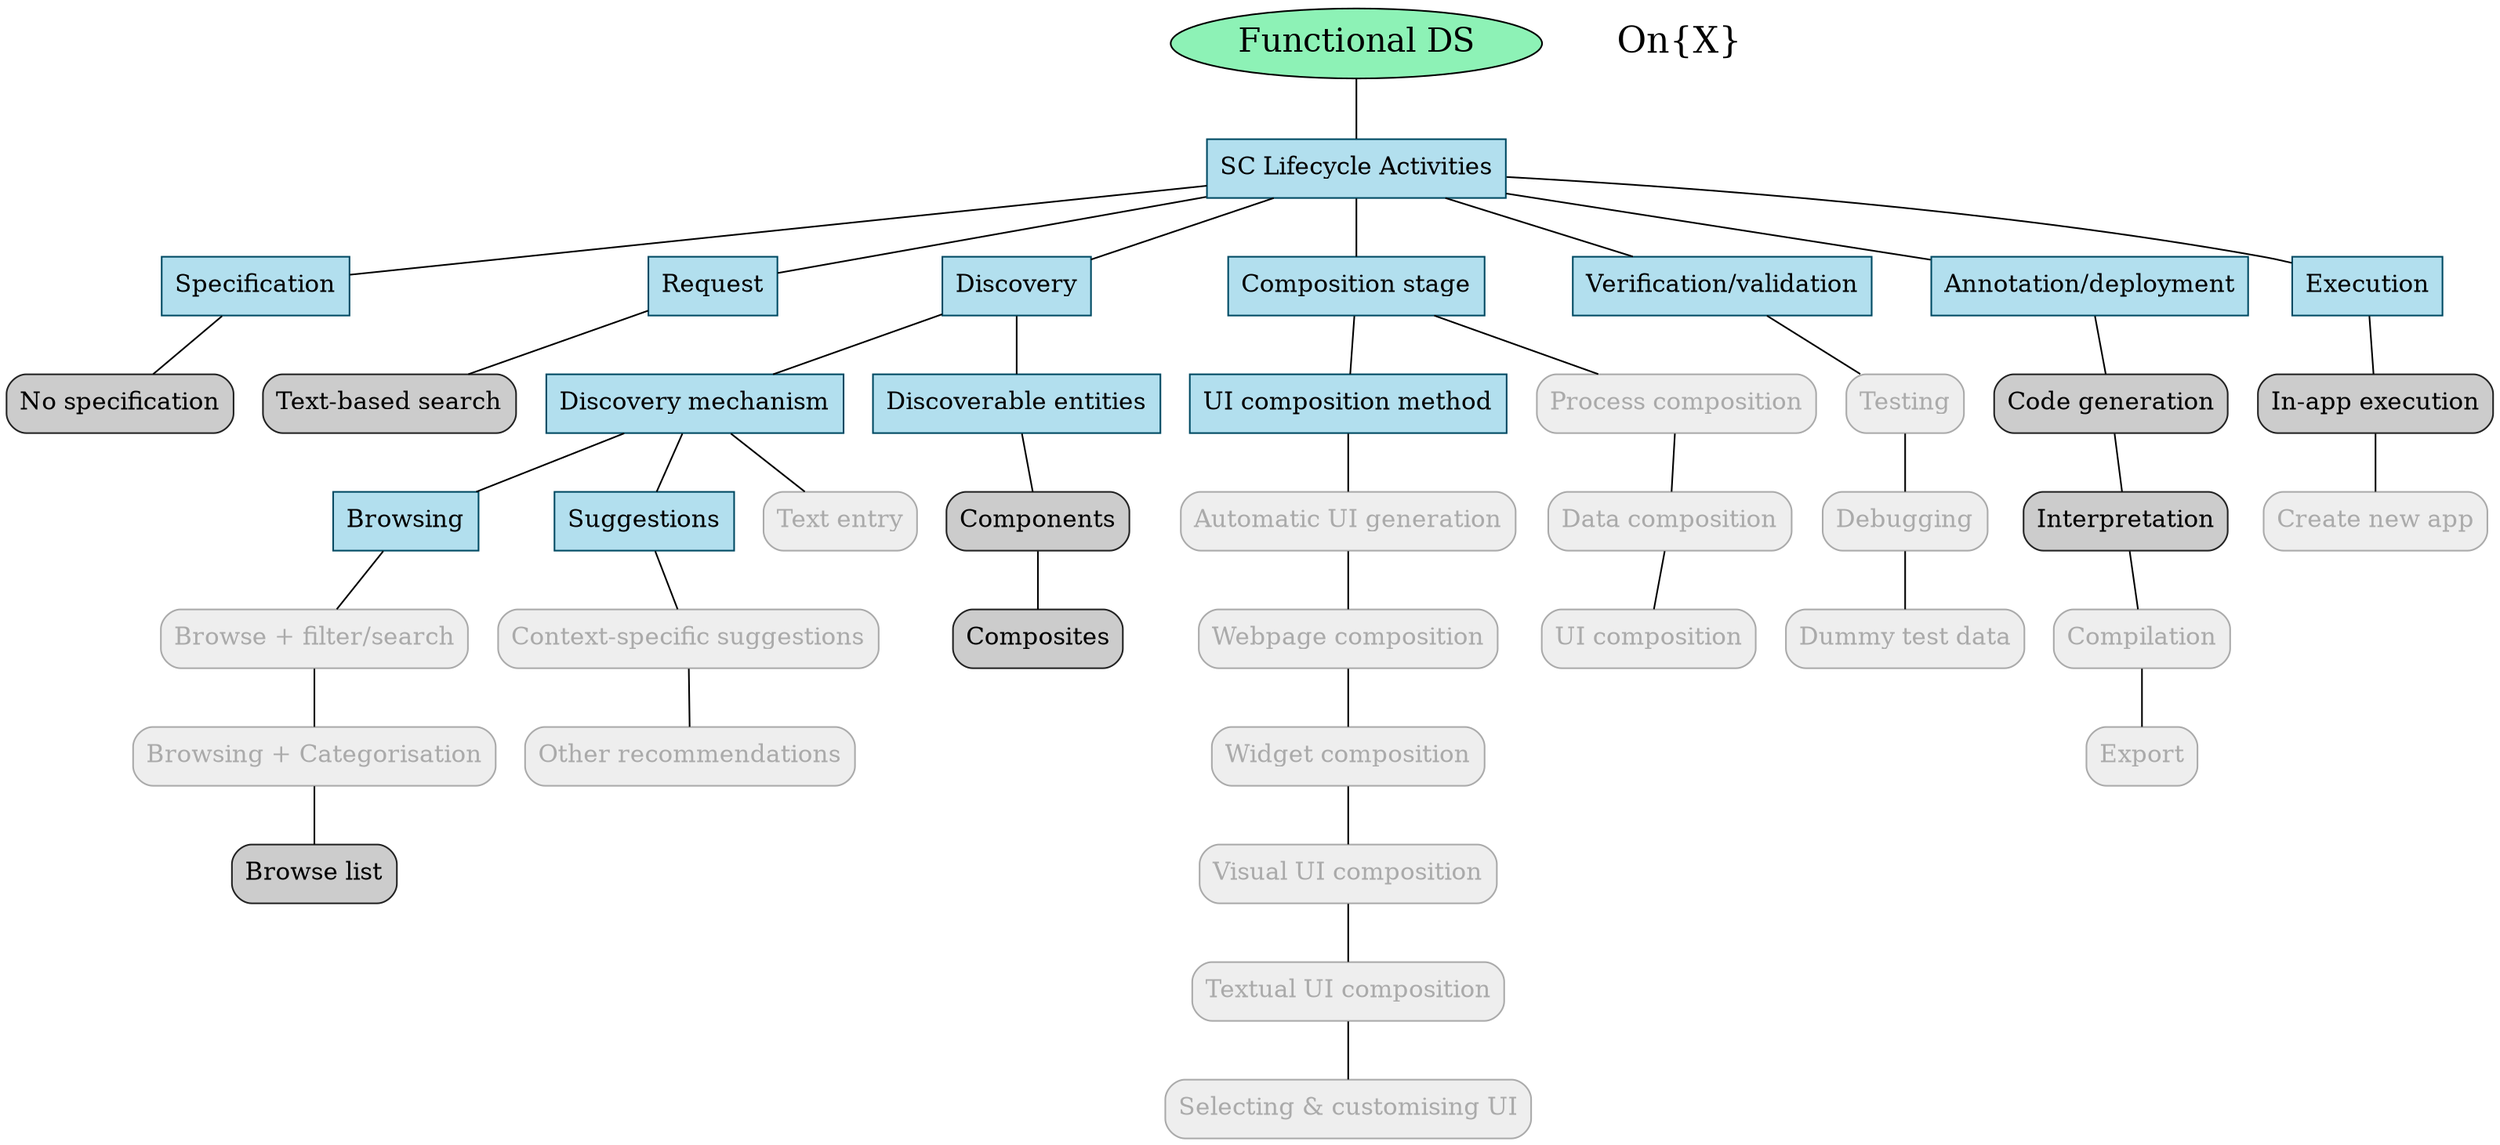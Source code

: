 digraph output {node [color="047b35",fillcolor="#8df2b6",style=filled fontsize="20"];
"Functional DS"node [color="#FFFFFF",fillcolor="#FFFFFF",style=filled, fontcolor="#000000" fontsize="22"]; 
 "On{X}" 



node[shape=box,color="#004a63",fillcolor=lightblue2,style=filled fontsize="15"];
"SC Lifecycle Activities","Specification","Request","Discovery","Discovery mechanism","Discoverable entities","Composition stage","UI composition method","Verification/validation","Annotation/deployment","Execution","Browsing","Suggestions"

node [color="#222222", style="rounded,filled", shape=rect, fontcolor="#000000", fillcolor="#CCCCCC"];
"Text-based search","Components","Composites","Code generation","Interpretation","No specification","In-app execution","Browse list"

node [color="#AAAAAA", style="rounded,filled", shape=rect, fontcolor="#AAAAAA", fillcolor="#EEEEEE"];
"Browse + filter/search","Browsing + Categorisation","Process composition","Data composition","Automatic UI generation","Webpage composition","Widget composition","Visual UI composition","Textual UI composition","Testing","Debugging","Compilation","Export","Create new app","Dummy test data","Context-specific suggestions","Other recommendations","Text entry","Selecting & customising UI","UI composition"



"Functional DS"->"SC Lifecycle Activities" [arrowhead=none]
"SC Lifecycle Activities"->"Specification" [arrowhead=none]
"SC Lifecycle Activities"->"Request" [arrowhead=none]
"SC Lifecycle Activities"->"Discovery" [arrowhead=none]
"Discovery"->"Discovery mechanism" [arrowhead=none]
"Discovery"->"Discoverable entities" [arrowhead=none]
"SC Lifecycle Activities"->"Composition stage" [arrowhead=none]
"Composition stage"->"UI composition method" [arrowhead=none]
"SC Lifecycle Activities"->"Verification/validation" [arrowhead=none]
"SC Lifecycle Activities"->"Annotation/deployment" [arrowhead=none]
"SC Lifecycle Activities"->"Execution" [arrowhead=none]
"Discovery mechanism"->"Browsing" [arrowhead=none]
"Discovery mechanism"->"Suggestions" [arrowhead=none]
"Request"->"Text-based search" [arrowhead=none]
"Browsing"->"Browse + filter/search"->"Browsing + Categorisation"->"Browse list" [arrowhead=none]
"Discoverable entities"->"Components"->"Composites" [arrowhead=none]
"Composition stage"->"Process composition"->"Data composition"->"UI composition" [arrowhead=none]
"UI composition method"->"Automatic UI generation"->"Webpage composition"->"Widget composition"->"Visual UI composition"->"Textual UI composition"->"Selecting & customising UI" [arrowhead=none]
"Verification/validation"->"Testing"->"Debugging"->"Dummy test data" [arrowhead=none]
"Annotation/deployment"->"Code generation"->"Interpretation"->"Compilation"->"Export" [arrowhead=none]
"Specification"->"No specification" [arrowhead=none]
"Execution"->"In-app execution"->"Create new app" [arrowhead=none]
"Suggestions"->"Context-specific suggestions"->"Other recommendations" [arrowhead=none]
"Discovery mechanism"->"Text entry" [arrowhead=none]}